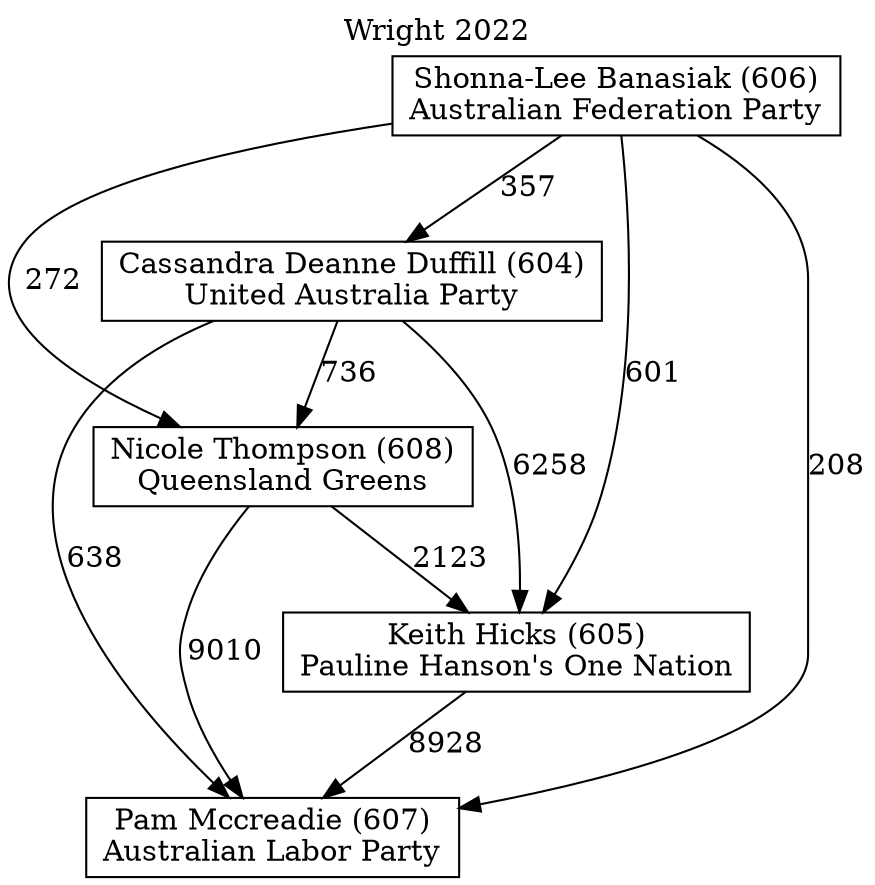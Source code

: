 // House preference flow
digraph "Pam Mccreadie (607)_Wright_2022" {
	graph [label="Wright 2022" labelloc=t mclimit=10]
	node [shape=box]
	"Cassandra Deanne Duffill (604)" [label="Cassandra Deanne Duffill (604)
United Australia Party"]
	"Keith Hicks (605)" [label="Keith Hicks (605)
Pauline Hanson's One Nation"]
	"Nicole Thompson (608)" [label="Nicole Thompson (608)
Queensland Greens"]
	"Pam Mccreadie (607)" [label="Pam Mccreadie (607)
Australian Labor Party"]
	"Shonna-Lee Banasiak (606)" [label="Shonna-Lee Banasiak (606)
Australian Federation Party"]
	"Cassandra Deanne Duffill (604)" -> "Keith Hicks (605)" [label=6258]
	"Cassandra Deanne Duffill (604)" -> "Nicole Thompson (608)" [label=736]
	"Cassandra Deanne Duffill (604)" -> "Pam Mccreadie (607)" [label=638]
	"Keith Hicks (605)" -> "Pam Mccreadie (607)" [label=8928]
	"Nicole Thompson (608)" -> "Keith Hicks (605)" [label=2123]
	"Nicole Thompson (608)" -> "Pam Mccreadie (607)" [label=9010]
	"Shonna-Lee Banasiak (606)" -> "Cassandra Deanne Duffill (604)" [label=357]
	"Shonna-Lee Banasiak (606)" -> "Keith Hicks (605)" [label=601]
	"Shonna-Lee Banasiak (606)" -> "Nicole Thompson (608)" [label=272]
	"Shonna-Lee Banasiak (606)" -> "Pam Mccreadie (607)" [label=208]
}
